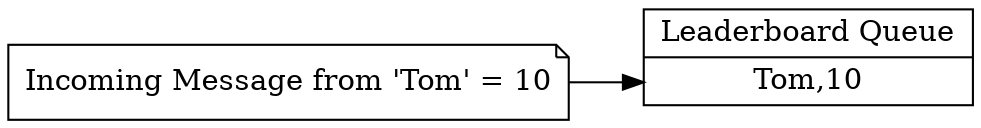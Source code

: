 digraph G {
   rankdir=LR    
   node [shape=record];
   im1 [label="Incoming Message from 'Tom' = 10",shape=note];
   q1 [label="Leaderboard Queue|<m> Tom,10",shape=record];
   im1 -> q1:m;
}
